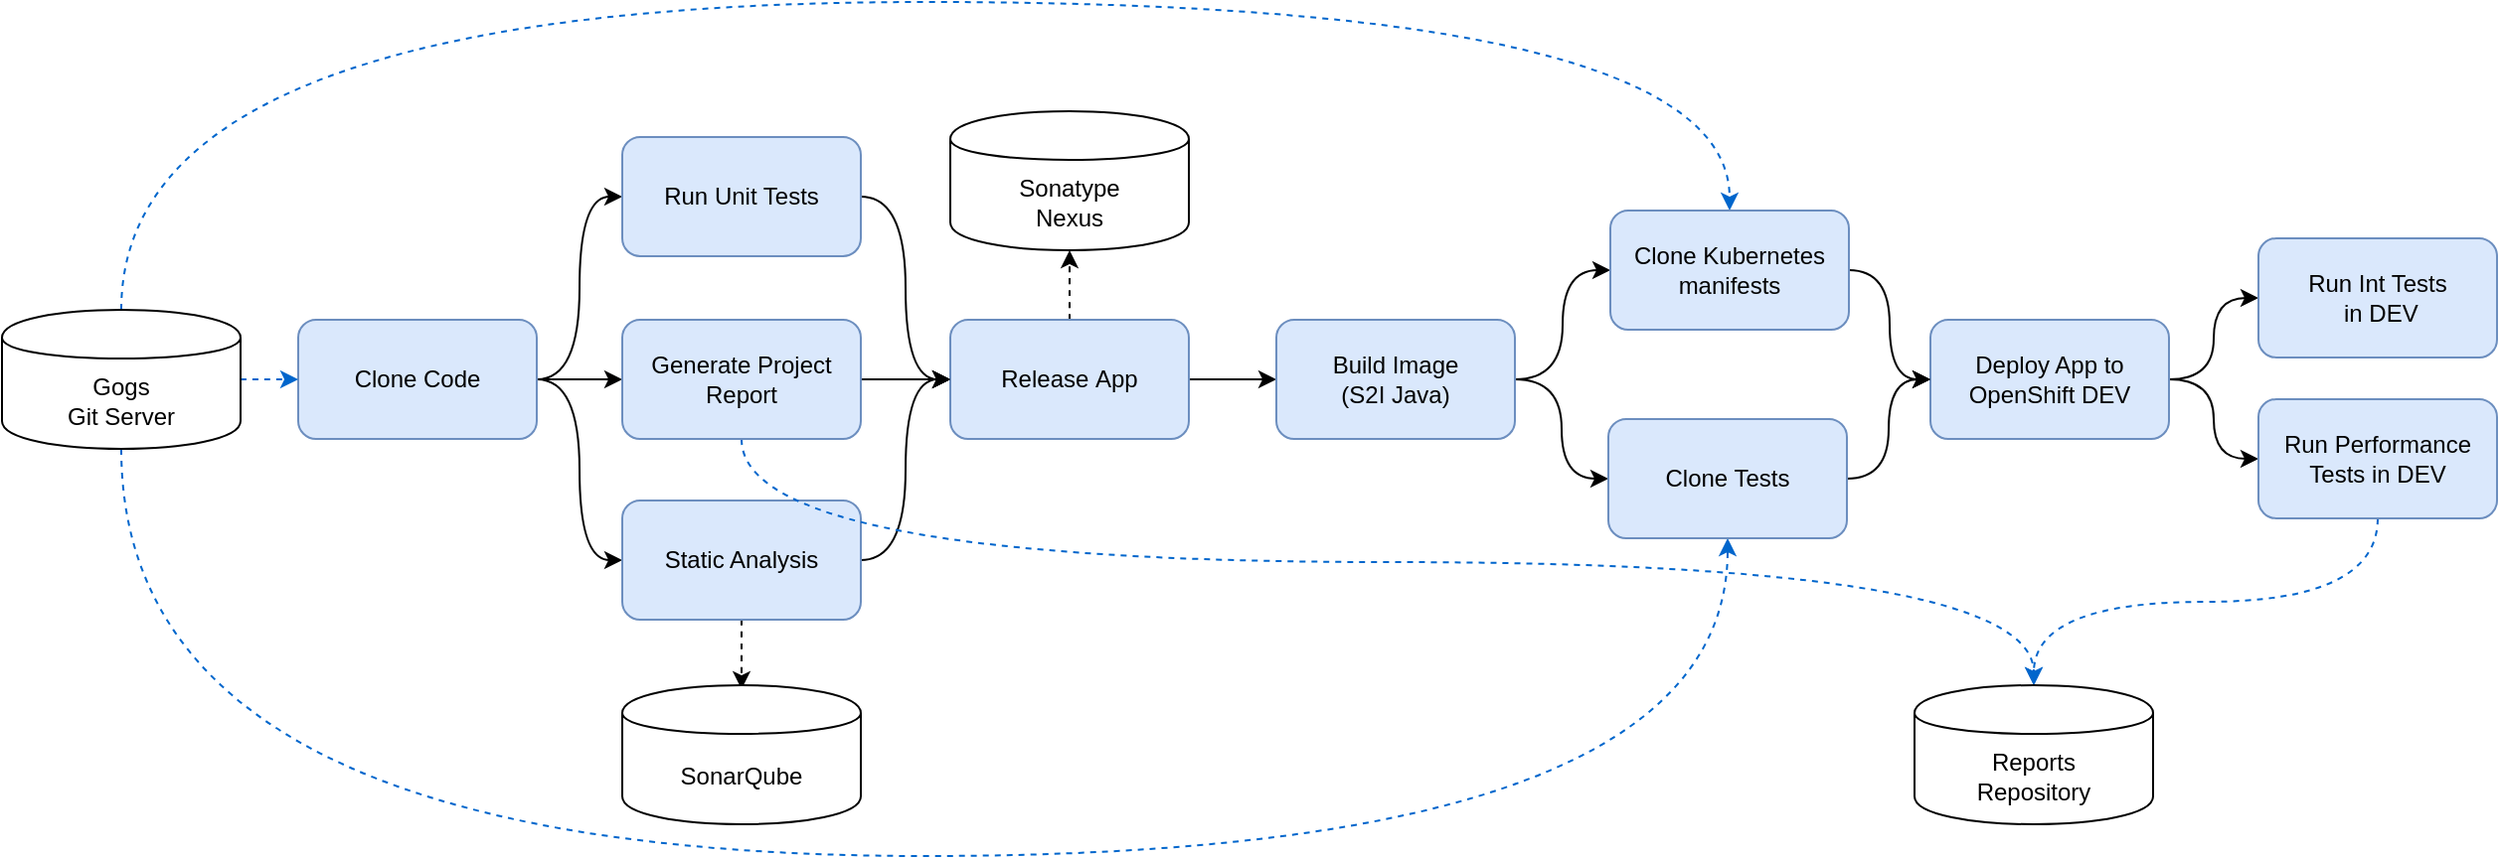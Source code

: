 <mxfile version="12.9.2" type="device"><diagram id="jwPgtpk0tlrnVGVc1EMO" name="Page-1"><mxGraphModel dx="1099" dy="992" grid="1" gridSize="10" guides="1" tooltips="1" connect="1" arrows="1" fold="1" page="1" pageScale="1" pageWidth="850" pageHeight="1100" math="0" shadow="0"><root><mxCell id="0"/><mxCell id="1" parent="0"/><mxCell id="2bht7cZ6agdcOskvAX-Z-10" style="edgeStyle=orthogonalEdgeStyle;rounded=0;orthogonalLoop=1;jettySize=auto;html=1;exitX=1;exitY=0.5;exitDx=0;exitDy=0;entryX=0;entryY=0.5;entryDx=0;entryDy=0;elbow=vertical;curved=1;" parent="1" source="2bht7cZ6agdcOskvAX-Z-1" target="jljY0rABO7IAJ6W-n_3Q-1" edge="1"><mxGeometry relative="1" as="geometry"/></mxCell><mxCell id="2bht7cZ6agdcOskvAX-Z-11" style="edgeStyle=orthogonalEdgeStyle;curved=1;rounded=0;orthogonalLoop=1;jettySize=auto;html=1;exitX=1;exitY=0.5;exitDx=0;exitDy=0;entryX=0;entryY=0.5;entryDx=0;entryDy=0;" parent="1" source="2bht7cZ6agdcOskvAX-Z-1" target="2bht7cZ6agdcOskvAX-Z-4" edge="1"><mxGeometry relative="1" as="geometry"/></mxCell><mxCell id="IForS6s2YR-D9VDbUKCi-2" style="edgeStyle=none;rounded=0;orthogonalLoop=1;jettySize=auto;html=1;exitX=1;exitY=0.5;exitDx=0;exitDy=0;" parent="1" source="2bht7cZ6agdcOskvAX-Z-1" target="IForS6s2YR-D9VDbUKCi-1" edge="1"><mxGeometry relative="1" as="geometry"/></mxCell><mxCell id="2bht7cZ6agdcOskvAX-Z-1" value="Clone Code" style="rounded=1;whiteSpace=wrap;html=1;fillColor=#dae8fc;strokeColor=#6c8ebf;" parent="1" vertex="1"><mxGeometry x="169" y="320" width="120" height="60" as="geometry"/></mxCell><mxCell id="2bht7cZ6agdcOskvAX-Z-12" style="edgeStyle=orthogonalEdgeStyle;curved=1;rounded=0;orthogonalLoop=1;jettySize=auto;html=1;exitX=1;exitY=0.5;exitDx=0;exitDy=0;entryX=0;entryY=0.5;entryDx=0;entryDy=0;dashed=1;strokeColor=#0066CC;" parent="1" source="2bht7cZ6agdcOskvAX-Z-2" target="2bht7cZ6agdcOskvAX-Z-1" edge="1"><mxGeometry relative="1" as="geometry"><mxPoint x="97" y="350" as="sourcePoint"/><mxPoint x="147" y="350" as="targetPoint"/></mxGeometry></mxCell><mxCell id="jljY0rABO7IAJ6W-n_3Q-18" style="edgeStyle=orthogonalEdgeStyle;curved=1;rounded=0;orthogonalLoop=1;jettySize=auto;html=1;exitX=0.5;exitY=0;exitDx=0;exitDy=0;entryX=0.5;entryY=0;entryDx=0;entryDy=0;strokeColor=#0066CC;dashed=1;" edge="1" parent="1" source="2bht7cZ6agdcOskvAX-Z-2" target="jljY0rABO7IAJ6W-n_3Q-4"><mxGeometry relative="1" as="geometry"><Array as="points"><mxPoint x="80" y="160"/><mxPoint x="889" y="160"/></Array></mxGeometry></mxCell><mxCell id="jljY0rABO7IAJ6W-n_3Q-19" style="edgeStyle=orthogonalEdgeStyle;curved=1;rounded=0;orthogonalLoop=1;jettySize=auto;html=1;exitX=0.5;exitY=1;exitDx=0;exitDy=0;entryX=0.5;entryY=1;entryDx=0;entryDy=0;dashed=1;strokeColor=#0066CC;" edge="1" parent="1" source="2bht7cZ6agdcOskvAX-Z-2" target="jljY0rABO7IAJ6W-n_3Q-5"><mxGeometry relative="1" as="geometry"><Array as="points"><mxPoint x="80" y="590"/><mxPoint x="888" y="590"/></Array></mxGeometry></mxCell><mxCell id="2bht7cZ6agdcOskvAX-Z-2" value="Gogs &lt;br&gt;Git Server" style="shape=cylinder;whiteSpace=wrap;html=1;boundedLbl=1;backgroundOutline=1;" parent="1" vertex="1"><mxGeometry x="20" y="315" width="120" height="70" as="geometry"/></mxCell><mxCell id="2bht7cZ6agdcOskvAX-Z-13" style="edgeStyle=orthogonalEdgeStyle;curved=1;rounded=0;orthogonalLoop=1;jettySize=auto;html=1;exitX=0.5;exitY=0;exitDx=0;exitDy=0;entryX=0.5;entryY=1;entryDx=0;entryDy=0;dashed=1;" parent="1" source="2bht7cZ6agdcOskvAX-Z-3" target="2bht7cZ6agdcOskvAX-Z-6" edge="1"><mxGeometry relative="1" as="geometry"><mxPoint x="557" y="290" as="targetPoint"/></mxGeometry></mxCell><mxCell id="2bht7cZ6agdcOskvAX-Z-17" style="edgeStyle=orthogonalEdgeStyle;curved=1;rounded=0;orthogonalLoop=1;jettySize=auto;html=1;entryX=0;entryY=0.5;entryDx=0;entryDy=0;" parent="1" source="jljY0rABO7IAJ6W-n_3Q-1" target="2bht7cZ6agdcOskvAX-Z-3" edge="1"><mxGeometry relative="1" as="geometry"/></mxCell><mxCell id="jljY0rABO7IAJ6W-n_3Q-3" style="edgeStyle=orthogonalEdgeStyle;rounded=0;orthogonalLoop=1;jettySize=auto;html=1;exitX=1;exitY=0.5;exitDx=0;exitDy=0;entryX=0;entryY=0.5;entryDx=0;entryDy=0;" edge="1" parent="1" source="2bht7cZ6agdcOskvAX-Z-3" target="2bht7cZ6agdcOskvAX-Z-15"><mxGeometry relative="1" as="geometry"/></mxCell><mxCell id="2bht7cZ6agdcOskvAX-Z-3" value="Release&amp;nbsp;App" style="rounded=1;whiteSpace=wrap;html=1;fillColor=#dae8fc;strokeColor=#6c8ebf;" parent="1" vertex="1"><mxGeometry x="497" y="320" width="120" height="60" as="geometry"/></mxCell><mxCell id="2bht7cZ6agdcOskvAX-Z-14" style="edgeStyle=orthogonalEdgeStyle;curved=1;rounded=0;orthogonalLoop=1;jettySize=auto;html=1;exitX=0.5;exitY=1;exitDx=0;exitDy=0;entryX=0.5;entryY=0;entryDx=0;entryDy=0;dashed=1;" parent="1" edge="1"><mxGeometry relative="1" as="geometry"><mxPoint x="392" y="471" as="sourcePoint"/><mxPoint x="392" y="506" as="targetPoint"/></mxGeometry></mxCell><mxCell id="2bht7cZ6agdcOskvAX-Z-18" style="edgeStyle=orthogonalEdgeStyle;curved=1;rounded=0;orthogonalLoop=1;jettySize=auto;html=1;exitX=1;exitY=0.5;exitDx=0;exitDy=0;entryX=0;entryY=0.5;entryDx=0;entryDy=0;" parent="1" source="2bht7cZ6agdcOskvAX-Z-4" target="2bht7cZ6agdcOskvAX-Z-3" edge="1"><mxGeometry relative="1" as="geometry"><mxPoint x="480" y="410" as="targetPoint"/></mxGeometry></mxCell><mxCell id="2bht7cZ6agdcOskvAX-Z-4" value="Static Analysis" style="rounded=1;whiteSpace=wrap;html=1;fillColor=#dae8fc;strokeColor=#6c8ebf;" parent="1" vertex="1"><mxGeometry x="332" y="411" width="120" height="60" as="geometry"/></mxCell><mxCell id="2bht7cZ6agdcOskvAX-Z-6" value="Sonatype &lt;br&gt;Nexus" style="shape=cylinder;whiteSpace=wrap;html=1;boundedLbl=1;backgroundOutline=1;" parent="1" vertex="1"><mxGeometry x="497" y="215" width="120" height="70" as="geometry"/></mxCell><mxCell id="2bht7cZ6agdcOskvAX-Z-7" value="SonarQube" style="shape=cylinder;whiteSpace=wrap;html=1;boundedLbl=1;backgroundOutline=1;" parent="1" vertex="1"><mxGeometry x="332" y="504" width="120" height="70" as="geometry"/></mxCell><mxCell id="jljY0rABO7IAJ6W-n_3Q-9" style="edgeStyle=orthogonalEdgeStyle;curved=1;rounded=0;orthogonalLoop=1;jettySize=auto;html=1;exitX=1;exitY=0.5;exitDx=0;exitDy=0;entryX=0;entryY=0.5;entryDx=0;entryDy=0;strokeColor=#000000;" edge="1" parent="1" source="2bht7cZ6agdcOskvAX-Z-15" target="jljY0rABO7IAJ6W-n_3Q-4"><mxGeometry relative="1" as="geometry"/></mxCell><mxCell id="jljY0rABO7IAJ6W-n_3Q-10" style="edgeStyle=orthogonalEdgeStyle;curved=1;rounded=0;orthogonalLoop=1;jettySize=auto;html=1;exitX=1;exitY=0.5;exitDx=0;exitDy=0;entryX=0;entryY=0.5;entryDx=0;entryDy=0;strokeColor=#000000;" edge="1" parent="1" source="2bht7cZ6agdcOskvAX-Z-15" target="jljY0rABO7IAJ6W-n_3Q-5"><mxGeometry relative="1" as="geometry"/></mxCell><mxCell id="2bht7cZ6agdcOskvAX-Z-15" value="Build Image&lt;br&gt;(S2I Java)" style="rounded=1;whiteSpace=wrap;html=1;fillColor=#dae8fc;strokeColor=#6c8ebf;" parent="1" vertex="1"><mxGeometry x="661" y="320" width="120" height="60" as="geometry"/></mxCell><mxCell id="IForS6s2YR-D9VDbUKCi-8" style="edgeStyle=orthogonalEdgeStyle;curved=1;rounded=0;orthogonalLoop=1;jettySize=auto;html=1;exitX=1;exitY=0.5;exitDx=0;exitDy=0;entryX=0;entryY=0.5;entryDx=0;entryDy=0;" parent="1" source="2bht7cZ6agdcOskvAX-Z-16" target="IForS6s2YR-D9VDbUKCi-4" edge="1"><mxGeometry relative="1" as="geometry"><mxPoint x="1100" y="309" as="targetPoint"/></mxGeometry></mxCell><mxCell id="IForS6s2YR-D9VDbUKCi-9" style="edgeStyle=orthogonalEdgeStyle;curved=1;rounded=0;orthogonalLoop=1;jettySize=auto;html=1;exitX=1;exitY=0.5;exitDx=0;exitDy=0;" parent="1" source="2bht7cZ6agdcOskvAX-Z-16" target="IForS6s2YR-D9VDbUKCi-5" edge="1"><mxGeometry relative="1" as="geometry"><mxPoint x="1100" y="390" as="targetPoint"/></mxGeometry></mxCell><mxCell id="2bht7cZ6agdcOskvAX-Z-16" value="Deploy App to OpenShift DEV" style="rounded=1;whiteSpace=wrap;html=1;fillColor=#dae8fc;strokeColor=#6c8ebf;" parent="1" vertex="1"><mxGeometry x="990" y="320" width="120" height="60" as="geometry"/></mxCell><mxCell id="IForS6s2YR-D9VDbUKCi-3" style="edgeStyle=none;rounded=0;orthogonalLoop=1;jettySize=auto;html=1;exitX=1;exitY=0.5;exitDx=0;exitDy=0;entryX=0;entryY=0.5;entryDx=0;entryDy=0;" parent="1" source="IForS6s2YR-D9VDbUKCi-1" target="2bht7cZ6agdcOskvAX-Z-3" edge="1"><mxGeometry relative="1" as="geometry"><mxPoint x="490" y="350" as="targetPoint"/></mxGeometry></mxCell><mxCell id="jljY0rABO7IAJ6W-n_3Q-22" style="edgeStyle=orthogonalEdgeStyle;curved=1;rounded=0;orthogonalLoop=1;jettySize=auto;html=1;exitX=0.5;exitY=1;exitDx=0;exitDy=0;entryX=0.5;entryY=0;entryDx=0;entryDy=0;dashed=1;strokeColor=#0066CC;" edge="1" parent="1" source="IForS6s2YR-D9VDbUKCi-1" target="IForS6s2YR-D9VDbUKCi-10"><mxGeometry relative="1" as="geometry"/></mxCell><mxCell id="IForS6s2YR-D9VDbUKCi-1" value="Generate Project Report" style="rounded=1;whiteSpace=wrap;html=1;fillColor=#dae8fc;strokeColor=#6c8ebf;" parent="1" vertex="1"><mxGeometry x="332" y="320" width="120" height="60" as="geometry"/></mxCell><mxCell id="IForS6s2YR-D9VDbUKCi-4" value="Run Int Tests&lt;br&gt;&amp;nbsp;in DEV" style="rounded=1;whiteSpace=wrap;html=1;fillColor=#dae8fc;strokeColor=#6c8ebf;" parent="1" vertex="1"><mxGeometry x="1155" y="279" width="120" height="60" as="geometry"/></mxCell><mxCell id="IForS6s2YR-D9VDbUKCi-12" style="edgeStyle=orthogonalEdgeStyle;curved=1;rounded=0;orthogonalLoop=1;jettySize=auto;html=1;exitX=0.5;exitY=1;exitDx=0;exitDy=0;entryX=0.5;entryY=0;entryDx=0;entryDy=0;dashed=1;strokeColor=#0066CC;" parent="1" source="IForS6s2YR-D9VDbUKCi-5" target="IForS6s2YR-D9VDbUKCi-10" edge="1"><mxGeometry relative="1" as="geometry"><mxPoint x="1160" y="420" as="sourcePoint"/><mxPoint x="1160" y="506" as="targetPoint"/></mxGeometry></mxCell><mxCell id="IForS6s2YR-D9VDbUKCi-5" value="Run Performance Tests in DEV" style="rounded=1;whiteSpace=wrap;html=1;fillColor=#dae8fc;strokeColor=#6c8ebf;" parent="1" vertex="1"><mxGeometry x="1155" y="360" width="120" height="60" as="geometry"/></mxCell><mxCell id="IForS6s2YR-D9VDbUKCi-10" value="Reports &lt;br&gt;Repository" style="shape=cylinder;whiteSpace=wrap;html=1;boundedLbl=1;backgroundOutline=1;" parent="1" vertex="1"><mxGeometry x="982" y="504" width="120" height="70" as="geometry"/></mxCell><mxCell id="jljY0rABO7IAJ6W-n_3Q-1" value="Run Unit Tests" style="rounded=1;whiteSpace=wrap;html=1;fillColor=#dae8fc;strokeColor=#6c8ebf;" vertex="1" parent="1"><mxGeometry x="332" y="228" width="120" height="60" as="geometry"/></mxCell><mxCell id="jljY0rABO7IAJ6W-n_3Q-15" style="edgeStyle=orthogonalEdgeStyle;curved=1;rounded=0;orthogonalLoop=1;jettySize=auto;html=1;exitX=1;exitY=0.5;exitDx=0;exitDy=0;entryX=0;entryY=0.5;entryDx=0;entryDy=0;strokeColor=#000000;" edge="1" parent="1" source="jljY0rABO7IAJ6W-n_3Q-4" target="2bht7cZ6agdcOskvAX-Z-16"><mxGeometry relative="1" as="geometry"/></mxCell><mxCell id="jljY0rABO7IAJ6W-n_3Q-4" value="Clone Kubernetes manifests" style="rounded=1;whiteSpace=wrap;html=1;fillColor=#dae8fc;strokeColor=#6c8ebf;" vertex="1" parent="1"><mxGeometry x="829" y="265" width="120" height="60" as="geometry"/></mxCell><mxCell id="jljY0rABO7IAJ6W-n_3Q-14" style="edgeStyle=orthogonalEdgeStyle;curved=1;rounded=0;orthogonalLoop=1;jettySize=auto;html=1;exitX=1;exitY=0.5;exitDx=0;exitDy=0;strokeColor=#000000;" edge="1" parent="1" source="jljY0rABO7IAJ6W-n_3Q-5" target="2bht7cZ6agdcOskvAX-Z-16"><mxGeometry relative="1" as="geometry"/></mxCell><mxCell id="jljY0rABO7IAJ6W-n_3Q-5" value="Clone Tests" style="rounded=1;whiteSpace=wrap;html=1;fillColor=#dae8fc;strokeColor=#6c8ebf;" vertex="1" parent="1"><mxGeometry x="828" y="370" width="120" height="60" as="geometry"/></mxCell></root></mxGraphModel></diagram></mxfile>